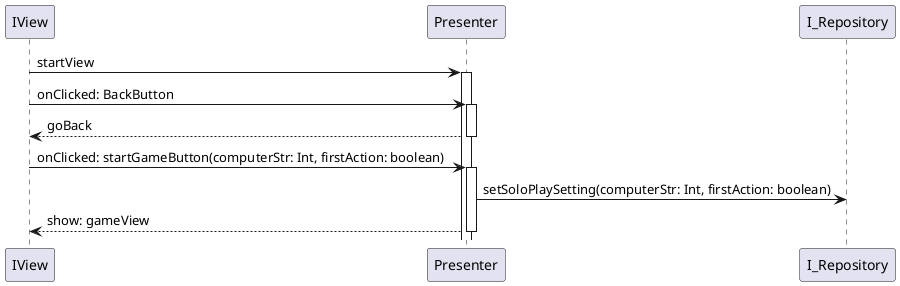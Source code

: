 @startuml
    IView -> Presenter: startView
    activate Presenter

    IView -> Presenter : onClicked: BackButton
    activate Presenter
    Presenter --> IView : goBack
    deactivate Presenter

    IView -> Presenter : onClicked: startGameButton(computerStr: Int, firstAction: boolean)
    activate Presenter
    Presenter -> I_Repository: setSoloPlaySetting(computerStr: Int, firstAction: boolean)
    Presenter --> IView : show: gameView
    deactivate Presenter
@enduml